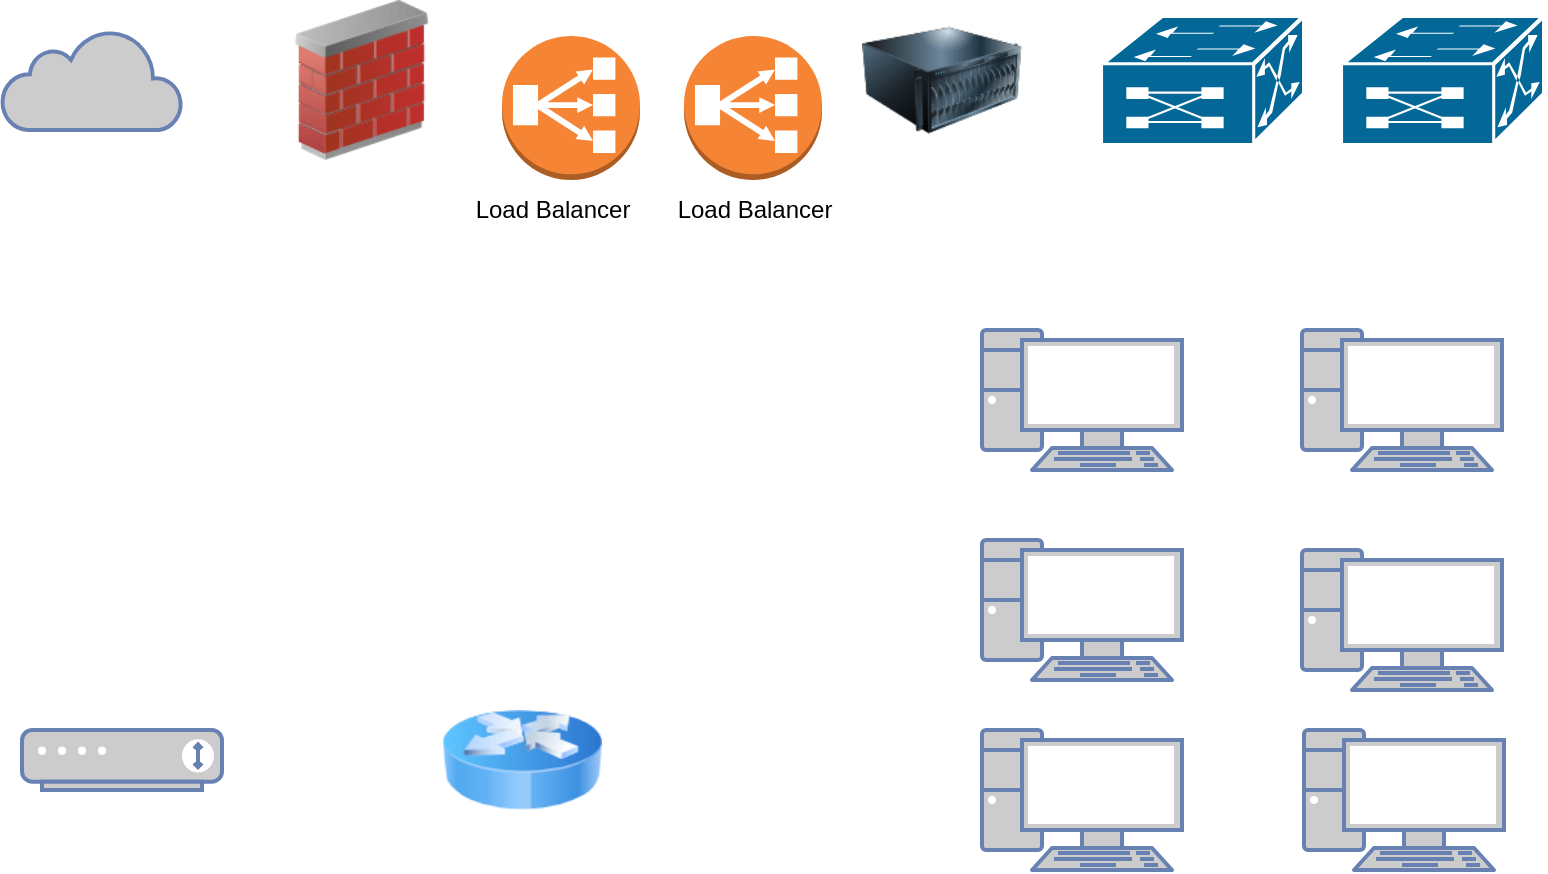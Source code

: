 <mxfile version="14.9.5" type="github"><diagram id="OuMrV5W5th5_P0Pk-f4Q" name="Page-1"><mxGraphModel dx="1102" dy="582" grid="1" gridSize="10" guides="1" tooltips="1" connect="1" arrows="1" fold="1" page="1" pageScale="1" pageWidth="850" pageHeight="1100" math="0" shadow="0"><root><mxCell id="0"/><mxCell id="1" parent="0"/><mxCell id="GjwMq-wNP7jpY3cGJWTH-1" value="" style="image;html=1;image=img/lib/clip_art/networking/Router_Icon_128x128.png" vertex="1" parent="1"><mxGeometry x="270" y="375" width="80" height="80" as="geometry"/></mxCell><mxCell id="GjwMq-wNP7jpY3cGJWTH-2" value="" style="html=1;outlineConnect=0;fillColor=#CCCCCC;strokeColor=#6881B3;gradientColor=none;gradientDirection=north;strokeWidth=2;shape=mxgraph.networks.cloud;fontColor=#ffffff;" vertex="1" parent="1"><mxGeometry x="50" y="50" width="90" height="50" as="geometry"/></mxCell><mxCell id="GjwMq-wNP7jpY3cGJWTH-3" value="" style="fontColor=#0066CC;verticalAlign=top;verticalLabelPosition=bottom;labelPosition=center;align=center;html=1;outlineConnect=0;fillColor=#CCCCCC;strokeColor=#6881B3;gradientColor=none;gradientDirection=north;strokeWidth=2;shape=mxgraph.networks.pc;" vertex="1" parent="1"><mxGeometry x="700" y="200" width="100" height="70" as="geometry"/></mxCell><mxCell id="GjwMq-wNP7jpY3cGJWTH-4" value="" style="fontColor=#0066CC;verticalAlign=top;verticalLabelPosition=bottom;labelPosition=center;align=center;html=1;outlineConnect=0;fillColor=#CCCCCC;strokeColor=#6881B3;gradientColor=none;gradientDirection=north;strokeWidth=2;shape=mxgraph.networks.modem;" vertex="1" parent="1"><mxGeometry x="60" y="400" width="100" height="30" as="geometry"/></mxCell><mxCell id="GjwMq-wNP7jpY3cGJWTH-5" value="" style="image;html=1;image=img/lib/clip_art/networking/Firewall_02_128x128.png" vertex="1" parent="1"><mxGeometry x="190" y="35" width="80" height="80" as="geometry"/></mxCell><mxCell id="GjwMq-wNP7jpY3cGJWTH-8" value="" style="image;html=1;image=img/lib/clip_art/computers/Server_128x128.png" vertex="1" parent="1"><mxGeometry x="480" y="35" width="80" height="80" as="geometry"/></mxCell><mxCell id="GjwMq-wNP7jpY3cGJWTH-9" value="" style="shape=mxgraph.cisco.switches.multiswitch_device;html=1;pointerEvents=1;dashed=0;fillColor=#036897;strokeColor=#ffffff;strokeWidth=2;verticalLabelPosition=bottom;verticalAlign=top;align=center;outlineConnect=0;" vertex="1" parent="1"><mxGeometry x="600" y="43" width="101" height="64" as="geometry"/></mxCell><mxCell id="GjwMq-wNP7jpY3cGJWTH-10" value="" style="shape=mxgraph.cisco.switches.multiswitch_device;html=1;pointerEvents=1;dashed=0;fillColor=#036897;strokeColor=#ffffff;strokeWidth=2;verticalLabelPosition=bottom;verticalAlign=top;align=center;outlineConnect=0;" vertex="1" parent="1"><mxGeometry x="720" y="43" width="101" height="64" as="geometry"/></mxCell><mxCell id="GjwMq-wNP7jpY3cGJWTH-11" value="" style="fontColor=#0066CC;verticalAlign=top;verticalLabelPosition=bottom;labelPosition=center;align=center;html=1;outlineConnect=0;fillColor=#CCCCCC;strokeColor=#6881B3;gradientColor=none;gradientDirection=north;strokeWidth=2;shape=mxgraph.networks.pc;" vertex="1" parent="1"><mxGeometry x="700" y="310" width="100" height="70" as="geometry"/></mxCell><mxCell id="GjwMq-wNP7jpY3cGJWTH-12" value="" style="fontColor=#0066CC;verticalAlign=top;verticalLabelPosition=bottom;labelPosition=center;align=center;html=1;outlineConnect=0;fillColor=#CCCCCC;strokeColor=#6881B3;gradientColor=none;gradientDirection=north;strokeWidth=2;shape=mxgraph.networks.pc;" vertex="1" parent="1"><mxGeometry x="540" y="305" width="100" height="70" as="geometry"/></mxCell><mxCell id="GjwMq-wNP7jpY3cGJWTH-13" value="" style="fontColor=#0066CC;verticalAlign=top;verticalLabelPosition=bottom;labelPosition=center;align=center;html=1;outlineConnect=0;fillColor=#CCCCCC;strokeColor=#6881B3;gradientColor=none;gradientDirection=north;strokeWidth=2;shape=mxgraph.networks.pc;" vertex="1" parent="1"><mxGeometry x="540" y="400" width="100" height="70" as="geometry"/></mxCell><mxCell id="GjwMq-wNP7jpY3cGJWTH-14" value="" style="fontColor=#0066CC;verticalAlign=top;verticalLabelPosition=bottom;labelPosition=center;align=center;html=1;outlineConnect=0;fillColor=#CCCCCC;strokeColor=#6881B3;gradientColor=none;gradientDirection=north;strokeWidth=2;shape=mxgraph.networks.pc;" vertex="1" parent="1"><mxGeometry x="701" y="400" width="100" height="70" as="geometry"/></mxCell><mxCell id="GjwMq-wNP7jpY3cGJWTH-15" value="" style="fontColor=#0066CC;verticalAlign=top;verticalLabelPosition=bottom;labelPosition=center;align=center;html=1;outlineConnect=0;fillColor=#CCCCCC;strokeColor=#6881B3;gradientColor=none;gradientDirection=north;strokeWidth=2;shape=mxgraph.networks.pc;" vertex="1" parent="1"><mxGeometry x="540" y="200" width="100" height="70" as="geometry"/></mxCell><mxCell id="GjwMq-wNP7jpY3cGJWTH-16" value="" style="outlineConnect=0;dashed=0;verticalLabelPosition=bottom;verticalAlign=top;align=center;html=1;shape=mxgraph.aws3.classic_load_balancer;fillColor=#F58534;gradientColor=none;" vertex="1" parent="1"><mxGeometry x="391" y="53" width="69" height="72" as="geometry"/></mxCell><mxCell id="GjwMq-wNP7jpY3cGJWTH-17" value="Load Balancer" style="text;html=1;resizable=0;autosize=1;align=center;verticalAlign=middle;points=[];fillColor=none;strokeColor=none;rounded=0;" vertex="1" parent="1"><mxGeometry x="279.5" y="130" width="90" height="20" as="geometry"/></mxCell><mxCell id="GjwMq-wNP7jpY3cGJWTH-18" value="" style="outlineConnect=0;dashed=0;verticalLabelPosition=bottom;verticalAlign=top;align=center;html=1;shape=mxgraph.aws3.classic_load_balancer;fillColor=#F58534;gradientColor=none;" vertex="1" parent="1"><mxGeometry x="300" y="53" width="69" height="72" as="geometry"/></mxCell><mxCell id="GjwMq-wNP7jpY3cGJWTH-19" value="Load Balancer" style="text;html=1;resizable=0;autosize=1;align=center;verticalAlign=middle;points=[];fillColor=none;strokeColor=none;rounded=0;" vertex="1" parent="1"><mxGeometry x="380.5" y="130" width="90" height="20" as="geometry"/></mxCell></root></mxGraphModel></diagram></mxfile>
